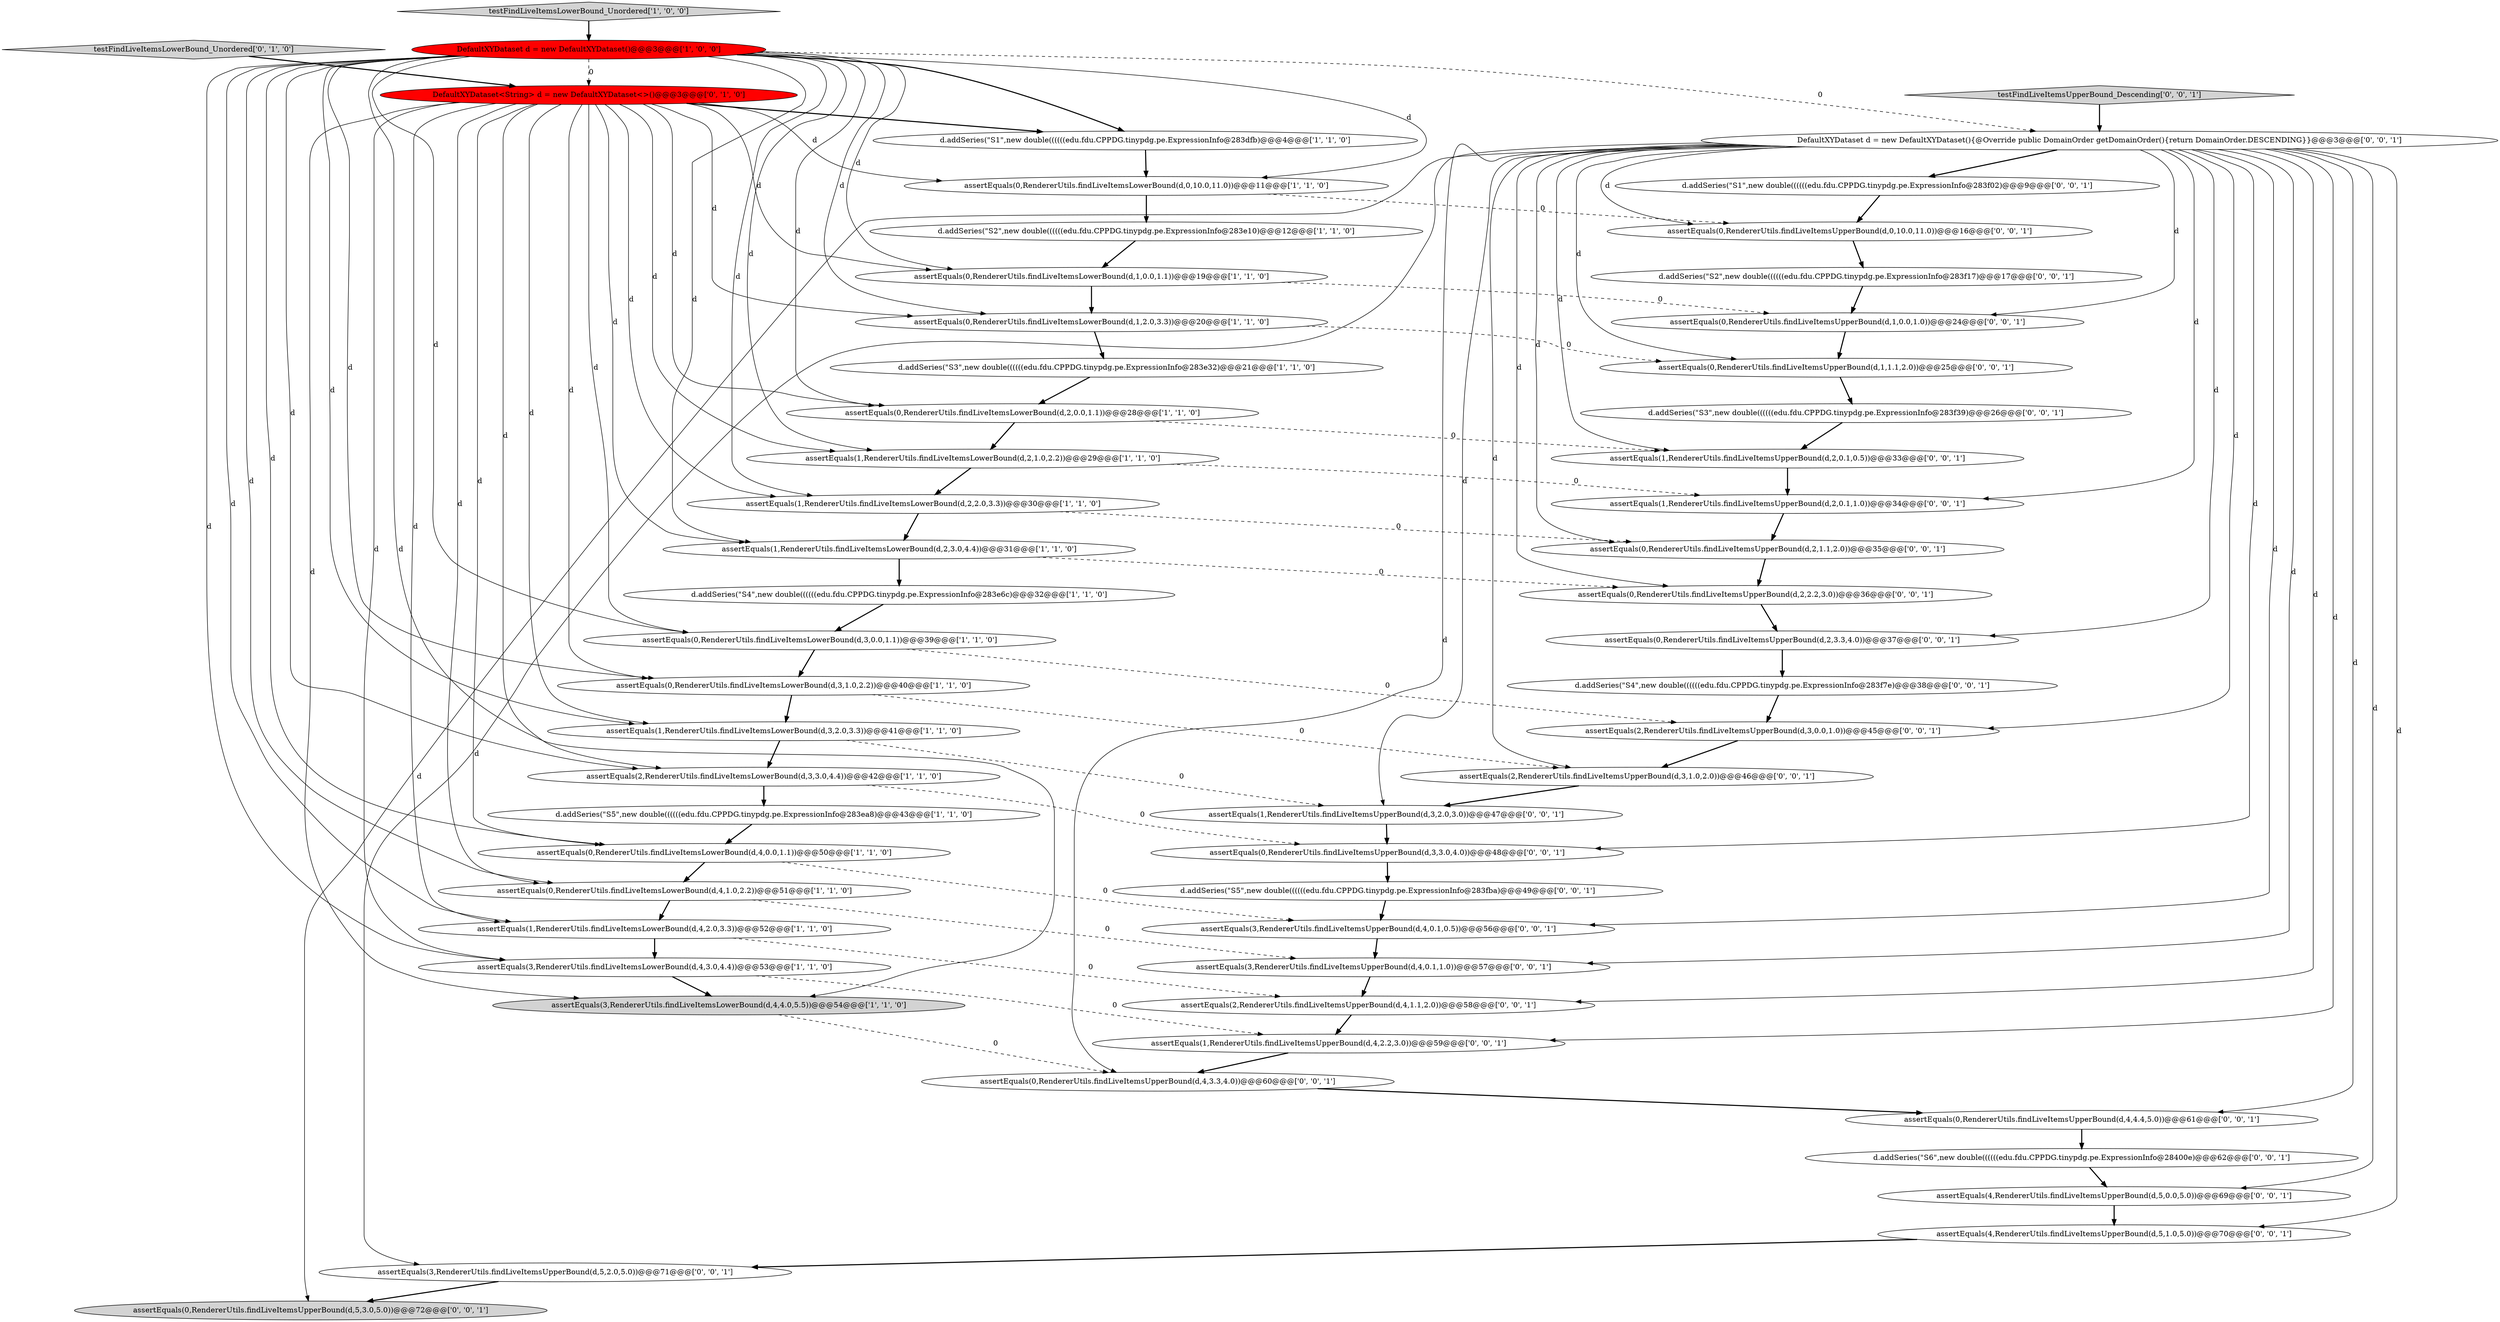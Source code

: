 digraph {
43 [style = filled, label = "assertEquals(0,RendererUtils.findLiveItemsUpperBound(d,2,3.3,4.0))@@@37@@@['0', '0', '1']", fillcolor = white, shape = ellipse image = "AAA0AAABBB3BBB"];
2 [style = filled, label = "d.addSeries(\"S4\",new double((((((edu.fdu.CPPDG.tinypdg.pe.ExpressionInfo@283e6c)@@@32@@@['1', '1', '0']", fillcolor = white, shape = ellipse image = "AAA0AAABBB1BBB"];
1 [style = filled, label = "assertEquals(0,RendererUtils.findLiveItemsLowerBound(d,2,0.0,1.1))@@@28@@@['1', '1', '0']", fillcolor = white, shape = ellipse image = "AAA0AAABBB1BBB"];
15 [style = filled, label = "assertEquals(0,RendererUtils.findLiveItemsLowerBound(d,1,2.0,3.3))@@@20@@@['1', '1', '0']", fillcolor = white, shape = ellipse image = "AAA0AAABBB1BBB"];
23 [style = filled, label = "testFindLiveItemsLowerBound_Unordered['0', '1', '0']", fillcolor = lightgray, shape = diamond image = "AAA0AAABBB2BBB"];
11 [style = filled, label = "assertEquals(3,RendererUtils.findLiveItemsLowerBound(d,4,3.0,4.4))@@@53@@@['1', '1', '0']", fillcolor = white, shape = ellipse image = "AAA0AAABBB1BBB"];
53 [style = filled, label = "assertEquals(3,RendererUtils.findLiveItemsUpperBound(d,4,0.1,1.0))@@@57@@@['0', '0', '1']", fillcolor = white, shape = ellipse image = "AAA0AAABBB3BBB"];
22 [style = filled, label = "d.addSeries(\"S1\",new double((((((edu.fdu.CPPDG.tinypdg.pe.ExpressionInfo@283dfb)@@@4@@@['1', '1', '0']", fillcolor = white, shape = ellipse image = "AAA0AAABBB1BBB"];
21 [style = filled, label = "d.addSeries(\"S2\",new double((((((edu.fdu.CPPDG.tinypdg.pe.ExpressionInfo@283e10)@@@12@@@['1', '1', '0']", fillcolor = white, shape = ellipse image = "AAA0AAABBB1BBB"];
9 [style = filled, label = "DefaultXYDataset d = new DefaultXYDataset()@@@3@@@['1', '0', '0']", fillcolor = red, shape = ellipse image = "AAA1AAABBB1BBB"];
39 [style = filled, label = "d.addSeries(\"S4\",new double((((((edu.fdu.CPPDG.tinypdg.pe.ExpressionInfo@283f7e)@@@38@@@['0', '0', '1']", fillcolor = white, shape = ellipse image = "AAA0AAABBB3BBB"];
49 [style = filled, label = "assertEquals(0,RendererUtils.findLiveItemsUpperBound(d,0,10.0,11.0))@@@16@@@['0', '0', '1']", fillcolor = white, shape = ellipse image = "AAA0AAABBB3BBB"];
5 [style = filled, label = "assertEquals(2,RendererUtils.findLiveItemsLowerBound(d,3,3.0,4.4))@@@42@@@['1', '1', '0']", fillcolor = white, shape = ellipse image = "AAA0AAABBB1BBB"];
4 [style = filled, label = "assertEquals(0,RendererUtils.findLiveItemsLowerBound(d,3,1.0,2.2))@@@40@@@['1', '1', '0']", fillcolor = white, shape = ellipse image = "AAA0AAABBB1BBB"];
25 [style = filled, label = "d.addSeries(\"S3\",new double((((((edu.fdu.CPPDG.tinypdg.pe.ExpressionInfo@283f39)@@@26@@@['0', '0', '1']", fillcolor = white, shape = ellipse image = "AAA0AAABBB3BBB"];
28 [style = filled, label = "assertEquals(0,RendererUtils.findLiveItemsUpperBound(d,2,2.2,3.0))@@@36@@@['0', '0', '1']", fillcolor = white, shape = ellipse image = "AAA0AAABBB3BBB"];
19 [style = filled, label = "assertEquals(1,RendererUtils.findLiveItemsLowerBound(d,2,1.0,2.2))@@@29@@@['1', '1', '0']", fillcolor = white, shape = ellipse image = "AAA0AAABBB1BBB"];
37 [style = filled, label = "assertEquals(3,RendererUtils.findLiveItemsUpperBound(d,4,0.1,0.5))@@@56@@@['0', '0', '1']", fillcolor = white, shape = ellipse image = "AAA0AAABBB3BBB"];
10 [style = filled, label = "assertEquals(1,RendererUtils.findLiveItemsLowerBound(d,3,2.0,3.3))@@@41@@@['1', '1', '0']", fillcolor = white, shape = ellipse image = "AAA0AAABBB1BBB"];
38 [style = filled, label = "assertEquals(2,RendererUtils.findLiveItemsUpperBound(d,4,1.1,2.0))@@@58@@@['0', '0', '1']", fillcolor = white, shape = ellipse image = "AAA0AAABBB3BBB"];
52 [style = filled, label = "DefaultXYDataset d = new DefaultXYDataset(){@Override public DomainOrder getDomainOrder(){return DomainOrder.DESCENDING}}@@@3@@@['0', '0', '1']", fillcolor = white, shape = ellipse image = "AAA0AAABBB3BBB"];
40 [style = filled, label = "assertEquals(1,RendererUtils.findLiveItemsUpperBound(d,3,2.0,3.0))@@@47@@@['0', '0', '1']", fillcolor = white, shape = ellipse image = "AAA0AAABBB3BBB"];
6 [style = filled, label = "d.addSeries(\"S5\",new double((((((edu.fdu.CPPDG.tinypdg.pe.ExpressionInfo@283ea8)@@@43@@@['1', '1', '0']", fillcolor = white, shape = ellipse image = "AAA0AAABBB1BBB"];
31 [style = filled, label = "assertEquals(4,RendererUtils.findLiveItemsUpperBound(d,5,1.0,5.0))@@@70@@@['0', '0', '1']", fillcolor = white, shape = ellipse image = "AAA0AAABBB3BBB"];
42 [style = filled, label = "assertEquals(0,RendererUtils.findLiveItemsUpperBound(d,5,3.0,5.0))@@@72@@@['0', '0', '1']", fillcolor = lightgray, shape = ellipse image = "AAA0AAABBB3BBB"];
45 [style = filled, label = "assertEquals(1,RendererUtils.findLiveItemsUpperBound(d,2,0.1,1.0))@@@34@@@['0', '0', '1']", fillcolor = white, shape = ellipse image = "AAA0AAABBB3BBB"];
0 [style = filled, label = "assertEquals(0,RendererUtils.findLiveItemsLowerBound(d,3,0.0,1.1))@@@39@@@['1', '1', '0']", fillcolor = white, shape = ellipse image = "AAA0AAABBB1BBB"];
44 [style = filled, label = "assertEquals(1,RendererUtils.findLiveItemsUpperBound(d,4,2.2,3.0))@@@59@@@['0', '0', '1']", fillcolor = white, shape = ellipse image = "AAA0AAABBB3BBB"];
13 [style = filled, label = "d.addSeries(\"S3\",new double((((((edu.fdu.CPPDG.tinypdg.pe.ExpressionInfo@283e32)@@@21@@@['1', '1', '0']", fillcolor = white, shape = ellipse image = "AAA0AAABBB1BBB"];
34 [style = filled, label = "assertEquals(1,RendererUtils.findLiveItemsUpperBound(d,2,0.1,0.5))@@@33@@@['0', '0', '1']", fillcolor = white, shape = ellipse image = "AAA0AAABBB3BBB"];
41 [style = filled, label = "d.addSeries(\"S5\",new double((((((edu.fdu.CPPDG.tinypdg.pe.ExpressionInfo@283fba)@@@49@@@['0', '0', '1']", fillcolor = white, shape = ellipse image = "AAA0AAABBB3BBB"];
48 [style = filled, label = "assertEquals(3,RendererUtils.findLiveItemsUpperBound(d,5,2.0,5.0))@@@71@@@['0', '0', '1']", fillcolor = white, shape = ellipse image = "AAA0AAABBB3BBB"];
54 [style = filled, label = "assertEquals(0,RendererUtils.findLiveItemsUpperBound(d,1,1.1,2.0))@@@25@@@['0', '0', '1']", fillcolor = white, shape = ellipse image = "AAA0AAABBB3BBB"];
3 [style = filled, label = "assertEquals(0,RendererUtils.findLiveItemsLowerBound(d,1,0.0,1.1))@@@19@@@['1', '1', '0']", fillcolor = white, shape = ellipse image = "AAA0AAABBB1BBB"];
14 [style = filled, label = "testFindLiveItemsLowerBound_Unordered['1', '0', '0']", fillcolor = lightgray, shape = diamond image = "AAA0AAABBB1BBB"];
17 [style = filled, label = "assertEquals(1,RendererUtils.findLiveItemsLowerBound(d,2,2.0,3.3))@@@30@@@['1', '1', '0']", fillcolor = white, shape = ellipse image = "AAA0AAABBB1BBB"];
26 [style = filled, label = "assertEquals(0,RendererUtils.findLiveItemsUpperBound(d,2,1.1,2.0))@@@35@@@['0', '0', '1']", fillcolor = white, shape = ellipse image = "AAA0AAABBB3BBB"];
29 [style = filled, label = "assertEquals(0,RendererUtils.findLiveItemsUpperBound(d,4,3.3,4.0))@@@60@@@['0', '0', '1']", fillcolor = white, shape = ellipse image = "AAA0AAABBB3BBB"];
30 [style = filled, label = "assertEquals(0,RendererUtils.findLiveItemsUpperBound(d,3,3.0,4.0))@@@48@@@['0', '0', '1']", fillcolor = white, shape = ellipse image = "AAA0AAABBB3BBB"];
35 [style = filled, label = "assertEquals(0,RendererUtils.findLiveItemsUpperBound(d,1,0.0,1.0))@@@24@@@['0', '0', '1']", fillcolor = white, shape = ellipse image = "AAA0AAABBB3BBB"];
33 [style = filled, label = "assertEquals(2,RendererUtils.findLiveItemsUpperBound(d,3,1.0,2.0))@@@46@@@['0', '0', '1']", fillcolor = white, shape = ellipse image = "AAA0AAABBB3BBB"];
8 [style = filled, label = "assertEquals(0,RendererUtils.findLiveItemsLowerBound(d,4,0.0,1.1))@@@50@@@['1', '1', '0']", fillcolor = white, shape = ellipse image = "AAA0AAABBB1BBB"];
27 [style = filled, label = "d.addSeries(\"S2\",new double((((((edu.fdu.CPPDG.tinypdg.pe.ExpressionInfo@283f17)@@@17@@@['0', '0', '1']", fillcolor = white, shape = ellipse image = "AAA0AAABBB3BBB"];
24 [style = filled, label = "DefaultXYDataset<String> d = new DefaultXYDataset<>()@@@3@@@['0', '1', '0']", fillcolor = red, shape = ellipse image = "AAA1AAABBB2BBB"];
50 [style = filled, label = "testFindLiveItemsUpperBound_Descending['0', '0', '1']", fillcolor = lightgray, shape = diamond image = "AAA0AAABBB3BBB"];
47 [style = filled, label = "assertEquals(2,RendererUtils.findLiveItemsUpperBound(d,3,0.0,1.0))@@@45@@@['0', '0', '1']", fillcolor = white, shape = ellipse image = "AAA0AAABBB3BBB"];
16 [style = filled, label = "assertEquals(0,RendererUtils.findLiveItemsLowerBound(d,0,10.0,11.0))@@@11@@@['1', '1', '0']", fillcolor = white, shape = ellipse image = "AAA0AAABBB1BBB"];
51 [style = filled, label = "assertEquals(4,RendererUtils.findLiveItemsUpperBound(d,5,0.0,5.0))@@@69@@@['0', '0', '1']", fillcolor = white, shape = ellipse image = "AAA0AAABBB3BBB"];
18 [style = filled, label = "assertEquals(0,RendererUtils.findLiveItemsLowerBound(d,4,1.0,2.2))@@@51@@@['1', '1', '0']", fillcolor = white, shape = ellipse image = "AAA0AAABBB1BBB"];
7 [style = filled, label = "assertEquals(1,RendererUtils.findLiveItemsLowerBound(d,2,3.0,4.4))@@@31@@@['1', '1', '0']", fillcolor = white, shape = ellipse image = "AAA0AAABBB1BBB"];
20 [style = filled, label = "assertEquals(1,RendererUtils.findLiveItemsLowerBound(d,4,2.0,3.3))@@@52@@@['1', '1', '0']", fillcolor = white, shape = ellipse image = "AAA0AAABBB1BBB"];
36 [style = filled, label = "d.addSeries(\"S1\",new double((((((edu.fdu.CPPDG.tinypdg.pe.ExpressionInfo@283f02)@@@9@@@['0', '0', '1']", fillcolor = white, shape = ellipse image = "AAA0AAABBB3BBB"];
46 [style = filled, label = "assertEquals(0,RendererUtils.findLiveItemsUpperBound(d,4,4.4,5.0))@@@61@@@['0', '0', '1']", fillcolor = white, shape = ellipse image = "AAA0AAABBB3BBB"];
12 [style = filled, label = "assertEquals(3,RendererUtils.findLiveItemsLowerBound(d,4,4.0,5.5))@@@54@@@['1', '1', '0']", fillcolor = lightgray, shape = ellipse image = "AAA0AAABBB1BBB"];
32 [style = filled, label = "d.addSeries(\"S6\",new double((((((edu.fdu.CPPDG.tinypdg.pe.ExpressionInfo@28400e)@@@62@@@['0', '0', '1']", fillcolor = white, shape = ellipse image = "AAA0AAABBB3BBB"];
24->15 [style = solid, label="d"];
24->3 [style = solid, label="d"];
25->34 [style = bold, label=""];
38->44 [style = bold, label=""];
52->29 [style = solid, label="d"];
15->54 [style = dashed, label="0"];
52->40 [style = solid, label="d"];
9->52 [style = dashed, label="0"];
0->47 [style = dashed, label="0"];
52->43 [style = solid, label="d"];
24->16 [style = solid, label="d"];
47->33 [style = bold, label=""];
4->33 [style = dashed, label="0"];
13->1 [style = bold, label=""];
24->8 [style = solid, label="d"];
52->49 [style = solid, label="d"];
37->53 [style = bold, label=""];
52->47 [style = solid, label="d"];
28->43 [style = bold, label=""];
20->38 [style = dashed, label="0"];
9->5 [style = solid, label="d"];
29->46 [style = bold, label=""];
31->48 [style = bold, label=""];
14->9 [style = bold, label=""];
39->47 [style = bold, label=""];
26->28 [style = bold, label=""];
53->38 [style = bold, label=""];
52->44 [style = solid, label="d"];
21->3 [style = bold, label=""];
9->18 [style = solid, label="d"];
15->13 [style = bold, label=""];
30->41 [style = bold, label=""];
35->54 [style = bold, label=""];
9->4 [style = solid, label="d"];
18->53 [style = dashed, label="0"];
8->18 [style = bold, label=""];
1->34 [style = dashed, label="0"];
41->37 [style = bold, label=""];
9->3 [style = solid, label="d"];
11->12 [style = bold, label=""];
19->45 [style = dashed, label="0"];
52->35 [style = solid, label="d"];
18->20 [style = bold, label=""];
54->25 [style = bold, label=""];
9->8 [style = solid, label="d"];
24->18 [style = solid, label="d"];
24->20 [style = solid, label="d"];
5->6 [style = bold, label=""];
36->49 [style = bold, label=""];
7->2 [style = bold, label=""];
9->16 [style = solid, label="d"];
9->1 [style = solid, label="d"];
24->7 [style = solid, label="d"];
52->37 [style = solid, label="d"];
52->36 [style = bold, label=""];
52->28 [style = solid, label="d"];
1->19 [style = bold, label=""];
32->51 [style = bold, label=""];
9->15 [style = solid, label="d"];
5->30 [style = dashed, label="0"];
9->22 [style = bold, label=""];
4->10 [style = bold, label=""];
9->17 [style = solid, label="d"];
3->35 [style = dashed, label="0"];
22->16 [style = bold, label=""];
44->29 [style = bold, label=""];
9->10 [style = solid, label="d"];
11->44 [style = dashed, label="0"];
9->0 [style = solid, label="d"];
19->17 [style = bold, label=""];
24->0 [style = solid, label="d"];
27->35 [style = bold, label=""];
9->12 [style = solid, label="d"];
52->51 [style = solid, label="d"];
52->31 [style = solid, label="d"];
2->0 [style = bold, label=""];
52->33 [style = solid, label="d"];
10->5 [style = bold, label=""];
10->40 [style = dashed, label="0"];
24->5 [style = solid, label="d"];
7->28 [style = dashed, label="0"];
24->10 [style = solid, label="d"];
52->42 [style = solid, label="d"];
40->30 [style = bold, label=""];
52->38 [style = solid, label="d"];
9->7 [style = solid, label="d"];
46->32 [style = bold, label=""];
43->39 [style = bold, label=""];
24->19 [style = solid, label="d"];
20->11 [style = bold, label=""];
8->37 [style = dashed, label="0"];
52->26 [style = solid, label="d"];
24->12 [style = solid, label="d"];
9->24 [style = dashed, label="0"];
9->20 [style = solid, label="d"];
52->54 [style = solid, label="d"];
34->45 [style = bold, label=""];
24->4 [style = solid, label="d"];
3->15 [style = bold, label=""];
52->34 [style = solid, label="d"];
49->27 [style = bold, label=""];
24->17 [style = solid, label="d"];
52->48 [style = solid, label="d"];
48->42 [style = bold, label=""];
24->22 [style = bold, label=""];
50->52 [style = bold, label=""];
52->53 [style = solid, label="d"];
9->11 [style = solid, label="d"];
17->7 [style = bold, label=""];
9->19 [style = solid, label="d"];
23->24 [style = bold, label=""];
33->40 [style = bold, label=""];
24->1 [style = solid, label="d"];
0->4 [style = bold, label=""];
16->21 [style = bold, label=""];
6->8 [style = bold, label=""];
52->45 [style = solid, label="d"];
12->29 [style = dashed, label="0"];
16->49 [style = dashed, label="0"];
52->30 [style = solid, label="d"];
17->26 [style = dashed, label="0"];
45->26 [style = bold, label=""];
24->11 [style = solid, label="d"];
51->31 [style = bold, label=""];
52->46 [style = solid, label="d"];
}
